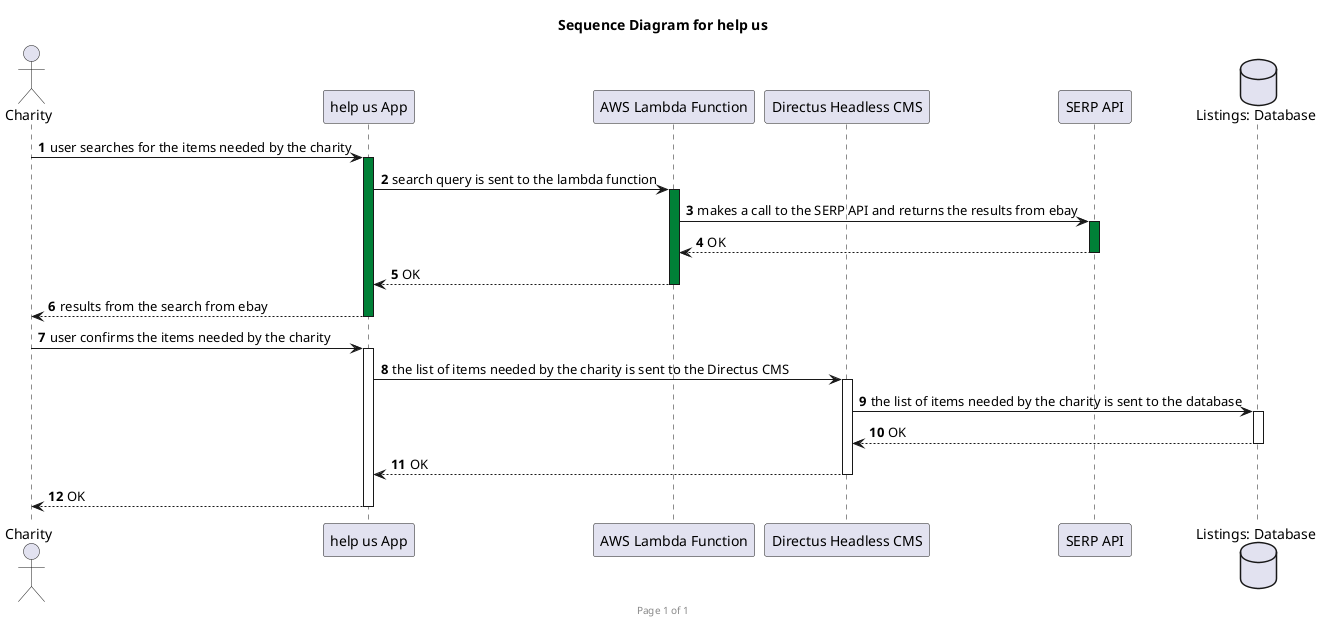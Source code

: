 @startuml "Sequence Diagram for help us"
title "Sequence Diagram for help us"
footer Page %page% of %lastpage%

autonumber
autoactivate on

actor Charity as charity

participant "help us App" as help_us_app

participant "AWS Lambda Function" as api_lambda

participant "Directus Headless CMS" as api_directus

participant "SERP API" as boundary_serp_api

database "Listings: Database" as db_listings


charity -> help_us_app #008037 : user searches for the items needed by the charity

help_us_app -> api_lambda #008037 : search query is sent to the lambda function

api_lambda -> boundary_serp_api #008037 : makes a call to the SERP API and returns the results from ebay

return OK

return OK

return results from the search from ebay

charity -> help_us_app : user confirms the items needed by the charity

help_us_app -> api_directus : the list of items needed by the charity is sent to the Directus CMS

api_directus -> db_listings : the list of items needed by the charity is sent to the database

return OK

return OK

return OK


@enduml